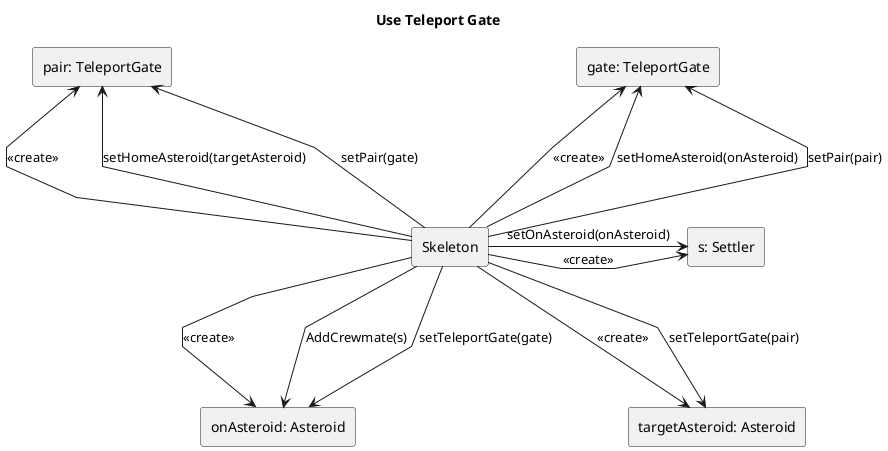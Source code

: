@startuml Use Teleport Gate

title Use Teleport Gate

skinparam Linetype polyline

rectangle "Skeleton" as c
rectangle "s: Settler" as s
rectangle "gate: TeleportGate" as g
rectangle "pair: TeleportGate" as p


rectangle "onAsteroid: Asteroid" as a1
rectangle "targetAsteroid: Asteroid" as a2



c ---right-> s : <<create>>
c --> a1 : <<create>>
c --> a2 : <<create>>
c --up-> g : <<create>>
c --up-> p : <<create>>


c ---right-> s : setOnAsteroid(onAsteroid)
c ---> a1 : AddCrewmate(s)
c ---> a1 : setTeleportGate(gate)
c ---> p : setPair(gate)
c --up-> g : setHomeAsteroid(onAsteroid)
c --up-> g : setPair(pair)
c --up-> p : setHomeAsteroid(targetAsteroid)
c ---> a2 : setTeleportGate(pair)

@enduml